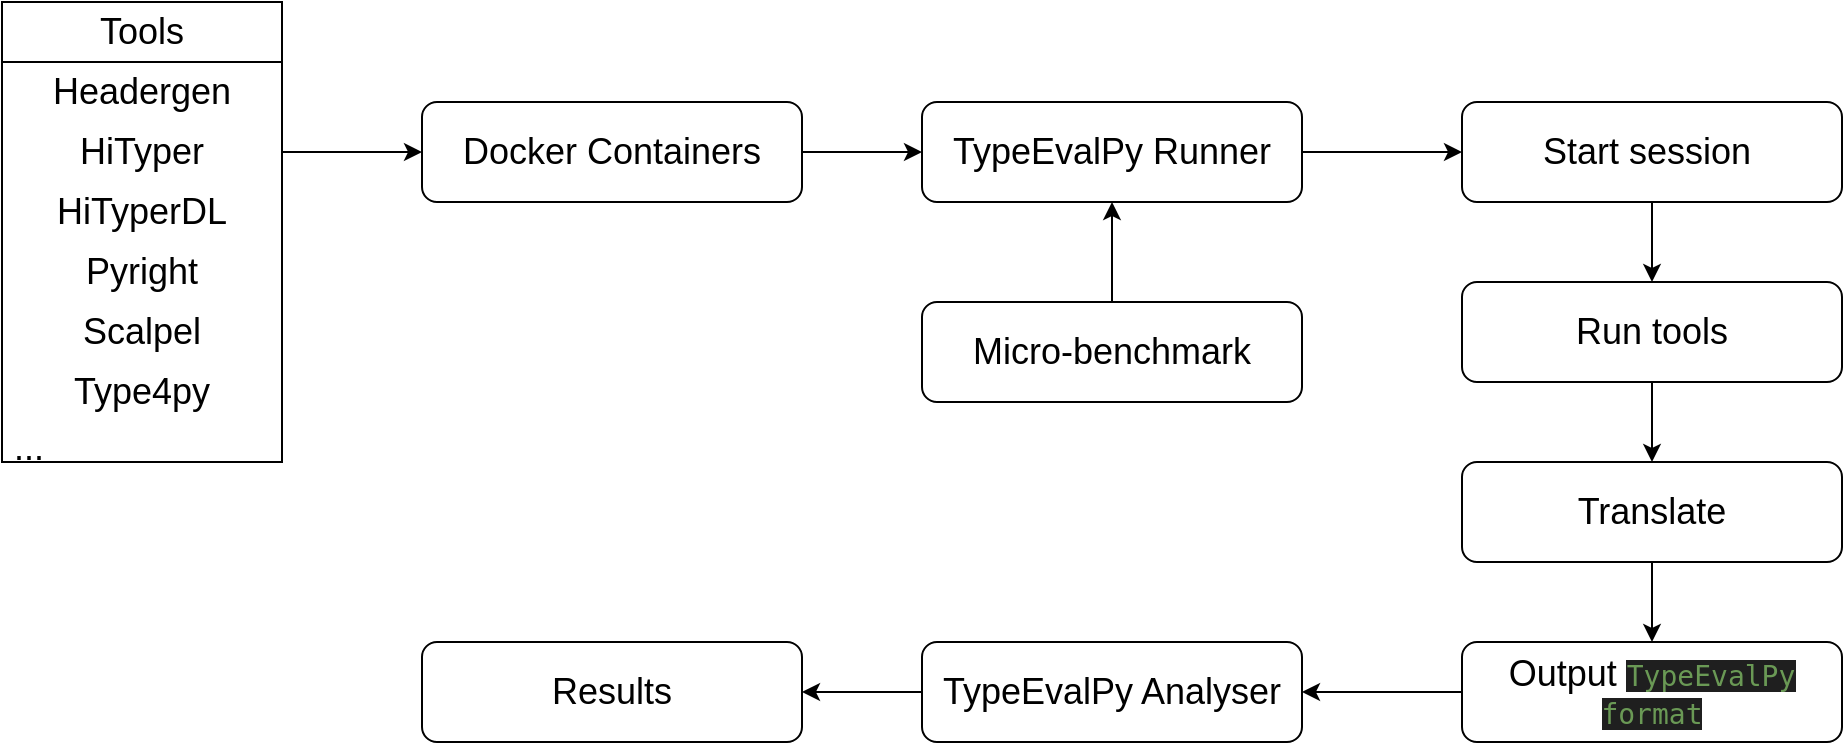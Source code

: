 <mxfile>
    <diagram id="xg3fxX2os4eRNWE7o2SS" name="TypeEvalPy">
        <mxGraphModel dx="251" dy="732" grid="1" gridSize="10" guides="1" tooltips="1" connect="1" arrows="1" fold="1" page="1" pageScale="1" pageWidth="7184" pageHeight="5907" math="0" shadow="0">
            <root>
                <mxCell id="0"/>
                <mxCell id="1" parent="0"/>
                <mxCell id="oW-xMoHYCUzJkCq9cUlr-1" style="edgeStyle=none;html=1;exitX=0.5;exitY=0;exitDx=0;exitDy=0;entryX=0.5;entryY=1;entryDx=0;entryDy=0;fontSize=18;" parent="1" source="oW-xMoHYCUzJkCq9cUlr-2" target="oW-xMoHYCUzJkCq9cUlr-15" edge="1">
                    <mxGeometry relative="1" as="geometry"/>
                </mxCell>
                <mxCell id="oW-xMoHYCUzJkCq9cUlr-2" value="&lt;font style=&quot;font-size: 18px;&quot;&gt;Micro-benchmark&lt;/font&gt;" style="rounded=1;whiteSpace=wrap;html=1;" parent="1" vertex="1">
                    <mxGeometry x="500" y="280" width="190" height="50" as="geometry"/>
                </mxCell>
                <mxCell id="oW-xMoHYCUzJkCq9cUlr-3" style="edgeStyle=none;html=1;exitX=1;exitY=0.5;exitDx=0;exitDy=0;entryX=0;entryY=0.5;entryDx=0;entryDy=0;fontSize=18;" parent="1" source="oW-xMoHYCUzJkCq9cUlr-4" target="oW-xMoHYCUzJkCq9cUlr-15" edge="1">
                    <mxGeometry relative="1" as="geometry"/>
                </mxCell>
                <mxCell id="oW-xMoHYCUzJkCq9cUlr-4" value="&lt;font style=&quot;font-size: 18px;&quot;&gt;Docker Containers&lt;br&gt;&lt;/font&gt;" style="rounded=1;whiteSpace=wrap;html=1;" parent="1" vertex="1">
                    <mxGeometry x="250" y="180" width="190" height="50" as="geometry"/>
                </mxCell>
                <mxCell id="oW-xMoHYCUzJkCq9cUlr-5" value="Tools" style="swimlane;fontStyle=0;childLayout=stackLayout;horizontal=1;startSize=30;horizontalStack=0;resizeParent=1;resizeParentMax=0;resizeLast=0;collapsible=1;marginBottom=0;whiteSpace=wrap;html=1;fontSize=18;" parent="1" vertex="1">
                    <mxGeometry x="40" y="130" width="140" height="230" as="geometry">
                        <mxRectangle x="40" y="130" width="80" height="40" as="alternateBounds"/>
                    </mxGeometry>
                </mxCell>
                <mxCell id="oW-xMoHYCUzJkCq9cUlr-6" value="&lt;div style=&quot;&quot;&gt;&lt;span style=&quot;background-color: initial;&quot;&gt;Headergen&lt;/span&gt;&lt;/div&gt;" style="text;strokeColor=none;fillColor=none;align=center;verticalAlign=middle;spacingLeft=4;spacingRight=4;overflow=hidden;points=[[0,0.5],[1,0.5]];portConstraint=eastwest;rotatable=0;whiteSpace=wrap;html=1;fontSize=18;" parent="oW-xMoHYCUzJkCq9cUlr-5" vertex="1">
                    <mxGeometry y="30" width="140" height="30" as="geometry"/>
                </mxCell>
                <mxCell id="oW-xMoHYCUzJkCq9cUlr-7" value="HiTyper" style="text;strokeColor=none;fillColor=none;align=center;verticalAlign=middle;spacingLeft=4;spacingRight=4;overflow=hidden;points=[[0,0.5],[1,0.5]];portConstraint=eastwest;rotatable=0;whiteSpace=wrap;html=1;fontSize=18;" parent="oW-xMoHYCUzJkCq9cUlr-5" vertex="1">
                    <mxGeometry y="60" width="140" height="30" as="geometry"/>
                </mxCell>
                <mxCell id="oW-xMoHYCUzJkCq9cUlr-8" value="HiTyperDL" style="text;strokeColor=none;fillColor=none;align=center;verticalAlign=middle;spacingLeft=4;spacingRight=4;overflow=hidden;points=[[0,0.5],[1,0.5]];portConstraint=eastwest;rotatable=0;whiteSpace=wrap;html=1;fontSize=18;" parent="oW-xMoHYCUzJkCq9cUlr-5" vertex="1">
                    <mxGeometry y="90" width="140" height="30" as="geometry"/>
                </mxCell>
                <mxCell id="oW-xMoHYCUzJkCq9cUlr-9" value="Pyright" style="text;strokeColor=none;fillColor=none;align=center;verticalAlign=middle;spacingLeft=4;spacingRight=4;overflow=hidden;points=[[0,0.5],[1,0.5]];portConstraint=eastwest;rotatable=0;whiteSpace=wrap;html=1;fontSize=18;" parent="oW-xMoHYCUzJkCq9cUlr-5" vertex="1">
                    <mxGeometry y="120" width="140" height="30" as="geometry"/>
                </mxCell>
                <mxCell id="oW-xMoHYCUzJkCq9cUlr-10" value="Scalpel" style="text;strokeColor=none;fillColor=none;align=center;verticalAlign=middle;spacingLeft=4;spacingRight=4;overflow=hidden;points=[[0,0.5],[1,0.5]];portConstraint=eastwest;rotatable=0;whiteSpace=wrap;html=1;fontSize=18;" parent="oW-xMoHYCUzJkCq9cUlr-5" vertex="1">
                    <mxGeometry y="150" width="140" height="30" as="geometry"/>
                </mxCell>
                <mxCell id="oW-xMoHYCUzJkCq9cUlr-11" value="Type4py" style="text;strokeColor=none;fillColor=none;align=center;verticalAlign=middle;spacingLeft=4;spacingRight=4;overflow=hidden;points=[[0,0.5],[1,0.5]];portConstraint=eastwest;rotatable=0;whiteSpace=wrap;html=1;fontSize=18;" parent="oW-xMoHYCUzJkCq9cUlr-5" vertex="1">
                    <mxGeometry y="180" width="140" height="30" as="geometry"/>
                </mxCell>
                <mxCell id="oW-xMoHYCUzJkCq9cUlr-12" value="..." style="text;strokeColor=none;fillColor=none;align=left;verticalAlign=middle;spacingLeft=4;spacingRight=4;overflow=hidden;points=[[0,0.5],[1,0.5]];portConstraint=eastwest;rotatable=0;whiteSpace=wrap;html=1;fontSize=18;" parent="oW-xMoHYCUzJkCq9cUlr-5" vertex="1">
                    <mxGeometry y="210" width="140" height="20" as="geometry"/>
                </mxCell>
                <mxCell id="oW-xMoHYCUzJkCq9cUlr-13" style="edgeStyle=none;html=1;exitX=1;exitY=0.5;exitDx=0;exitDy=0;entryX=0;entryY=0.5;entryDx=0;entryDy=0;fontSize=18;" parent="1" source="oW-xMoHYCUzJkCq9cUlr-7" target="oW-xMoHYCUzJkCq9cUlr-4" edge="1">
                    <mxGeometry relative="1" as="geometry"/>
                </mxCell>
                <mxCell id="oW-xMoHYCUzJkCq9cUlr-14" value="" style="edgeStyle=none;html=1;fontSize=18;" parent="1" source="oW-xMoHYCUzJkCq9cUlr-15" target="oW-xMoHYCUzJkCq9cUlr-17" edge="1">
                    <mxGeometry relative="1" as="geometry"/>
                </mxCell>
                <mxCell id="oW-xMoHYCUzJkCq9cUlr-15" value="&lt;span style=&quot;font-size: 18px;&quot;&gt;TypeEvalPy Runner&lt;br&gt;&lt;/span&gt;" style="rounded=1;whiteSpace=wrap;html=1;" parent="1" vertex="1">
                    <mxGeometry x="500" y="180" width="190" height="50" as="geometry"/>
                </mxCell>
                <mxCell id="oW-xMoHYCUzJkCq9cUlr-16" value="" style="edgeStyle=none;html=1;fontSize=18;" parent="1" source="oW-xMoHYCUzJkCq9cUlr-17" target="oW-xMoHYCUzJkCq9cUlr-19" edge="1">
                    <mxGeometry relative="1" as="geometry"/>
                </mxCell>
                <mxCell id="oW-xMoHYCUzJkCq9cUlr-17" value="&lt;span style=&quot;font-size: 18px;&quot;&gt;Start session&amp;nbsp;&lt;br&gt;&lt;/span&gt;" style="rounded=1;whiteSpace=wrap;html=1;" parent="1" vertex="1">
                    <mxGeometry x="770" y="180" width="190" height="50" as="geometry"/>
                </mxCell>
                <mxCell id="oW-xMoHYCUzJkCq9cUlr-18" value="" style="edgeStyle=none;html=1;fontSize=18;" parent="1" source="oW-xMoHYCUzJkCq9cUlr-19" target="oW-xMoHYCUzJkCq9cUlr-21" edge="1">
                    <mxGeometry relative="1" as="geometry"/>
                </mxCell>
                <mxCell id="oW-xMoHYCUzJkCq9cUlr-19" value="&lt;span style=&quot;font-size: 18px;&quot;&gt;Run tools&lt;br&gt;&lt;/span&gt;" style="rounded=1;whiteSpace=wrap;html=1;" parent="1" vertex="1">
                    <mxGeometry x="770" y="270" width="190" height="50" as="geometry"/>
                </mxCell>
                <mxCell id="oW-xMoHYCUzJkCq9cUlr-20" value="" style="edgeStyle=none;html=1;fontSize=18;" parent="1" source="oW-xMoHYCUzJkCq9cUlr-21" target="oW-xMoHYCUzJkCq9cUlr-23" edge="1">
                    <mxGeometry relative="1" as="geometry"/>
                </mxCell>
                <mxCell id="oW-xMoHYCUzJkCq9cUlr-21" value="&lt;span style=&quot;font-size: 18px;&quot;&gt;Translate&lt;br&gt;&lt;/span&gt;" style="rounded=1;whiteSpace=wrap;html=1;" parent="1" vertex="1">
                    <mxGeometry x="770" y="360" width="190" height="50" as="geometry"/>
                </mxCell>
                <mxCell id="oW-xMoHYCUzJkCq9cUlr-22" value="" style="edgeStyle=none;html=1;fontSize=18;" parent="1" source="oW-xMoHYCUzJkCq9cUlr-23" target="oW-xMoHYCUzJkCq9cUlr-25" edge="1">
                    <mxGeometry relative="1" as="geometry"/>
                </mxCell>
                <mxCell id="oW-xMoHYCUzJkCq9cUlr-23" value="&lt;span style=&quot;font-size: 18px;&quot;&gt;Output&amp;nbsp;&lt;/span&gt;&lt;span style=&quot;color: rgb(106, 153, 85); background-color: rgb(31, 31, 31); font-family: &amp;quot;Droid Sans Mono&amp;quot;, &amp;quot;monospace&amp;quot;, monospace; font-size: 14px;&quot;&gt;TypeEvalPy format&lt;/span&gt;" style="rounded=1;whiteSpace=wrap;html=1;" parent="1" vertex="1">
                    <mxGeometry x="770" y="450" width="190" height="50" as="geometry"/>
                </mxCell>
                <mxCell id="oW-xMoHYCUzJkCq9cUlr-24" value="" style="edgeStyle=none;html=1;" parent="1" source="oW-xMoHYCUzJkCq9cUlr-25" target="oW-xMoHYCUzJkCq9cUlr-26" edge="1">
                    <mxGeometry relative="1" as="geometry"/>
                </mxCell>
                <mxCell id="oW-xMoHYCUzJkCq9cUlr-25" value="&lt;span style=&quot;font-size: 18px;&quot;&gt;TypeEvalPy Analyser&lt;/span&gt;" style="rounded=1;whiteSpace=wrap;html=1;" parent="1" vertex="1">
                    <mxGeometry x="500" y="450" width="190" height="50" as="geometry"/>
                </mxCell>
                <mxCell id="oW-xMoHYCUzJkCq9cUlr-26" value="&lt;span style=&quot;font-size: 18px;&quot;&gt;Results&lt;/span&gt;" style="rounded=1;whiteSpace=wrap;html=1;" parent="1" vertex="1">
                    <mxGeometry x="250" y="450" width="190" height="50" as="geometry"/>
                </mxCell>
            </root>
        </mxGraphModel>
    </diagram>
    <diagram name="Analyser" id="NKsMEXdPiBylbtg2irzB">
        <mxGraphModel dx="251" dy="732" grid="1" gridSize="10" guides="1" tooltips="1" connect="1" arrows="1" fold="1" page="1" pageScale="1" pageWidth="7184" pageHeight="5907" math="0" shadow="0">
            <root>
                <mxCell id="S5FbE3cftkzWSkgrhoir-0"/>
                <mxCell id="S5FbE3cftkzWSkgrhoir-1" parent="S5FbE3cftkzWSkgrhoir-0"/>
                <mxCell id="mMaJCKLDFMNxcjhtC4YA-11" value="" style="edgeStyle=none;html=1;fontSize=18;entryX=1;entryY=0.5;entryDx=0;entryDy=0;exitX=0;exitY=0.25;exitDx=0;exitDy=0;" parent="S5FbE3cftkzWSkgrhoir-1" source="S5FbE3cftkzWSkgrhoir-21" target="mMaJCKLDFMNxcjhtC4YA-10" edge="1">
                    <mxGeometry relative="1" as="geometry"/>
                </mxCell>
                <mxCell id="mMaJCKLDFMNxcjhtC4YA-15" style="edgeStyle=none;html=1;exitX=0.25;exitY=0;exitDx=0;exitDy=0;fontSize=18;" parent="S5FbE3cftkzWSkgrhoir-1" source="S5FbE3cftkzWSkgrhoir-21" target="mMaJCKLDFMNxcjhtC4YA-12" edge="1">
                    <mxGeometry relative="1" as="geometry"/>
                </mxCell>
                <mxCell id="mMaJCKLDFMNxcjhtC4YA-16" style="edgeStyle=none;html=1;entryX=0.5;entryY=1;entryDx=0;entryDy=0;fontSize=18;" parent="S5FbE3cftkzWSkgrhoir-1" target="mMaJCKLDFMNxcjhtC4YA-13" edge="1">
                    <mxGeometry relative="1" as="geometry">
                        <mxPoint x="645" y="240" as="sourcePoint"/>
                    </mxGeometry>
                </mxCell>
                <mxCell id="mMaJCKLDFMNxcjhtC4YA-17" style="edgeStyle=none;html=1;exitX=0.75;exitY=0;exitDx=0;exitDy=0;entryX=0.5;entryY=1;entryDx=0;entryDy=0;fontSize=18;" parent="S5FbE3cftkzWSkgrhoir-1" source="S5FbE3cftkzWSkgrhoir-21" target="mMaJCKLDFMNxcjhtC4YA-14" edge="1">
                    <mxGeometry relative="1" as="geometry"/>
                </mxCell>
                <mxCell id="mMaJCKLDFMNxcjhtC4YA-19" value="" style="edgeStyle=none;html=1;fontSize=18;exitX=1;exitY=0.25;exitDx=0;exitDy=0;entryX=0;entryY=0.5;entryDx=0;entryDy=0;" parent="S5FbE3cftkzWSkgrhoir-1" source="S5FbE3cftkzWSkgrhoir-21" target="mMaJCKLDFMNxcjhtC4YA-18" edge="1">
                    <mxGeometry relative="1" as="geometry">
                        <mxPoint x="820" y="245" as="targetPoint"/>
                    </mxGeometry>
                </mxCell>
                <mxCell id="S5FbE3cftkzWSkgrhoir-21" value="&lt;font style=&quot;font-size: 18px;&quot;&gt;Error_rate&lt;/font&gt;" style="rounded=1;whiteSpace=wrap;html=1;" parent="S5FbE3cftkzWSkgrhoir-1" vertex="1">
                    <mxGeometry x="560" y="240" width="190" height="50" as="geometry"/>
                </mxCell>
                <mxCell id="mMaJCKLDFMNxcjhtC4YA-1" value="" style="edgeStyle=none;html=1;entryX=0.448;entryY=1.027;entryDx=0;entryDy=0;exitX=0.5;exitY=0;exitDx=0;exitDy=0;entryPerimeter=0;" parent="S5FbE3cftkzWSkgrhoir-1" source="8-DvGaBgday-vg4vUPtF-5" target="S5FbE3cftkzWSkgrhoir-21" edge="1">
                    <mxGeometry relative="1" as="geometry">
                        <mxPoint x="440" y="430" as="sourcePoint"/>
                    </mxGeometry>
                </mxCell>
                <mxCell id="mMaJCKLDFMNxcjhtC4YA-5" value="" style="edgeStyle=none;html=1;fontSize=18;" parent="S5FbE3cftkzWSkgrhoir-1" source="8-DvGaBgday-vg4vUPtF-5" target="mMaJCKLDFMNxcjhtC4YA-4" edge="1">
                    <mxGeometry relative="1" as="geometry"/>
                </mxCell>
                <mxCell id="mMaJCKLDFMNxcjhtC4YA-24" value="" style="edgeStyle=none;html=1;fontSize=18;" parent="S5FbE3cftkzWSkgrhoir-1" source="8-DvGaBgday-vg4vUPtF-5" target="mMaJCKLDFMNxcjhtC4YA-2" edge="1">
                    <mxGeometry relative="1" as="geometry"/>
                </mxCell>
                <mxCell id="mMaJCKLDFMNxcjhtC4YA-26" value="" style="edgeStyle=none;html=1;fontSize=18;" parent="S5FbE3cftkzWSkgrhoir-1" source="8-DvGaBgday-vg4vUPtF-5" target="mMaJCKLDFMNxcjhtC4YA-6" edge="1">
                    <mxGeometry relative="1" as="geometry"/>
                </mxCell>
                <mxCell id="8-DvGaBgday-vg4vUPtF-5" value="&lt;span style=&quot;font-size: 18px;&quot;&gt;TypeEvalPy Analyser&lt;/span&gt;" style="rounded=1;whiteSpace=wrap;html=1;" parent="S5FbE3cftkzWSkgrhoir-1" vertex="1">
                    <mxGeometry x="550" y="390" width="190" height="50" as="geometry"/>
                </mxCell>
                <mxCell id="mMaJCKLDFMNxcjhtC4YA-2" value="&lt;font style=&quot;font-size: 18px;&quot;&gt;Sound_Complete&lt;/font&gt;" style="rounded=1;whiteSpace=wrap;html=1;" parent="S5FbE3cftkzWSkgrhoir-1" vertex="1">
                    <mxGeometry x="270" y="390" width="190" height="50" as="geometry"/>
                </mxCell>
                <mxCell id="mMaJCKLDFMNxcjhtC4YA-4" value="&lt;font style=&quot;font-size: 18px;&quot;&gt;Top_n_results&lt;/font&gt;" style="rounded=1;whiteSpace=wrap;html=1;" parent="S5FbE3cftkzWSkgrhoir-1" vertex="1">
                    <mxGeometry x="850" y="390" width="190" height="50" as="geometry"/>
                </mxCell>
                <mxCell id="mMaJCKLDFMNxcjhtC4YA-21" value="" style="edgeStyle=none;html=1;fontSize=18;" parent="S5FbE3cftkzWSkgrhoir-1" source="mMaJCKLDFMNxcjhtC4YA-6" target="mMaJCKLDFMNxcjhtC4YA-20" edge="1">
                    <mxGeometry relative="1" as="geometry"/>
                </mxCell>
                <mxCell id="mMaJCKLDFMNxcjhtC4YA-23" style="edgeStyle=none;html=1;fontSize=18;" parent="S5FbE3cftkzWSkgrhoir-1" source="mMaJCKLDFMNxcjhtC4YA-6" target="mMaJCKLDFMNxcjhtC4YA-22" edge="1">
                    <mxGeometry relative="1" as="geometry"/>
                </mxCell>
                <mxCell id="mMaJCKLDFMNxcjhtC4YA-6" value="&lt;font style=&quot;font-size: 18px;&quot;&gt;Precision_recall&lt;/font&gt;" style="rounded=1;whiteSpace=wrap;html=1;" parent="S5FbE3cftkzWSkgrhoir-1" vertex="1">
                    <mxGeometry x="550" y="520" width="190" height="50" as="geometry"/>
                </mxCell>
                <mxCell id="mMaJCKLDFMNxcjhtC4YA-10" value="&lt;font style=&quot;font-size: 18px;&quot;&gt;Total Errors&lt;/font&gt;" style="rounded=1;whiteSpace=wrap;html=1;" parent="S5FbE3cftkzWSkgrhoir-1" vertex="1">
                    <mxGeometry x="270" y="220" width="190" height="50" as="geometry"/>
                </mxCell>
                <mxCell id="mMaJCKLDFMNxcjhtC4YA-12" value="&lt;font style=&quot;font-size: 18px;&quot;&gt;Function Returns&lt;/font&gt;" style="rounded=1;whiteSpace=wrap;html=1;" parent="S5FbE3cftkzWSkgrhoir-1" vertex="1">
                    <mxGeometry x="330" y="120" width="190" height="50" as="geometry"/>
                </mxCell>
                <mxCell id="mMaJCKLDFMNxcjhtC4YA-13" value="&lt;font style=&quot;font-size: 18px;&quot;&gt;Function Params&lt;/font&gt;" style="rounded=1;whiteSpace=wrap;html=1;" parent="S5FbE3cftkzWSkgrhoir-1" vertex="1">
                    <mxGeometry x="550" y="70" width="190" height="50" as="geometry"/>
                </mxCell>
                <mxCell id="mMaJCKLDFMNxcjhtC4YA-14" value="&lt;font style=&quot;font-size: 18px;&quot;&gt;Variables&lt;/font&gt;" style="rounded=1;whiteSpace=wrap;html=1;" parent="S5FbE3cftkzWSkgrhoir-1" vertex="1">
                    <mxGeometry x="760" y="120" width="190" height="50" as="geometry"/>
                </mxCell>
                <mxCell id="mMaJCKLDFMNxcjhtC4YA-18" value="&lt;font style=&quot;font-size: 18px;&quot;&gt;Mismatch/Missed&lt;/font&gt;" style="rounded=1;whiteSpace=wrap;html=1;" parent="S5FbE3cftkzWSkgrhoir-1" vertex="1">
                    <mxGeometry x="850" y="220" width="190" height="50" as="geometry"/>
                </mxCell>
                <mxCell id="mMaJCKLDFMNxcjhtC4YA-20" value="&lt;font style=&quot;font-size: 18px;&quot;&gt;Exact Match&lt;/font&gt;" style="rounded=1;whiteSpace=wrap;html=1;" parent="S5FbE3cftkzWSkgrhoir-1" vertex="1">
                    <mxGeometry x="670" y="630" width="190" height="50" as="geometry"/>
                </mxCell>
                <mxCell id="mMaJCKLDFMNxcjhtC4YA-22" value="&lt;font style=&quot;font-size: 18px;&quot;&gt;Partial Match&lt;/font&gt;" style="rounded=1;whiteSpace=wrap;html=1;" parent="S5FbE3cftkzWSkgrhoir-1" vertex="1">
                    <mxGeometry x="410" y="630" width="190" height="50" as="geometry"/>
                </mxCell>
            </root>
        </mxGraphModel>
    </diagram>
    <diagram id="enXNvPuPGtrKBOcoYWEq" name="Page-3">
        <mxGraphModel dx="251" dy="734" grid="1" gridSize="10" guides="1" tooltips="1" connect="1" arrows="1" fold="1" page="1" pageScale="1" pageWidth="850" pageHeight="1100" math="0" shadow="0">
            <root>
                <mxCell id="0"/>
                <mxCell id="1" parent="0"/>
            </root>
        </mxGraphModel>
    </diagram>
</mxfile>